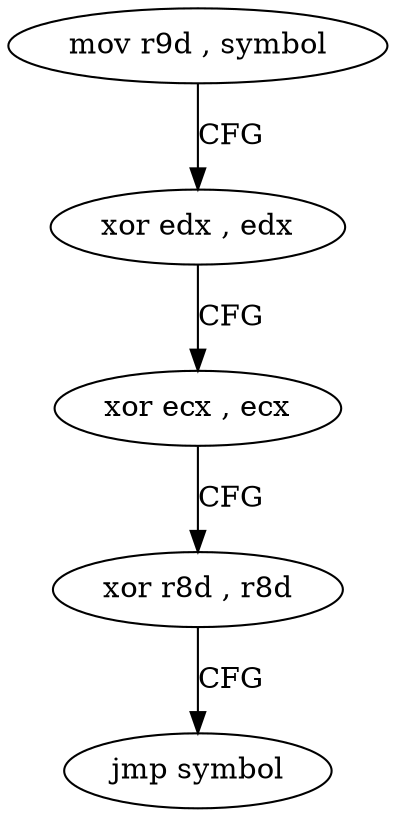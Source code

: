digraph "func" {
"4259536" [label = "mov r9d , symbol" ]
"4259542" [label = "xor edx , edx" ]
"4259544" [label = "xor ecx , ecx" ]
"4259546" [label = "xor r8d , r8d" ]
"4259549" [label = "jmp symbol" ]
"4259536" -> "4259542" [ label = "CFG" ]
"4259542" -> "4259544" [ label = "CFG" ]
"4259544" -> "4259546" [ label = "CFG" ]
"4259546" -> "4259549" [ label = "CFG" ]
}
